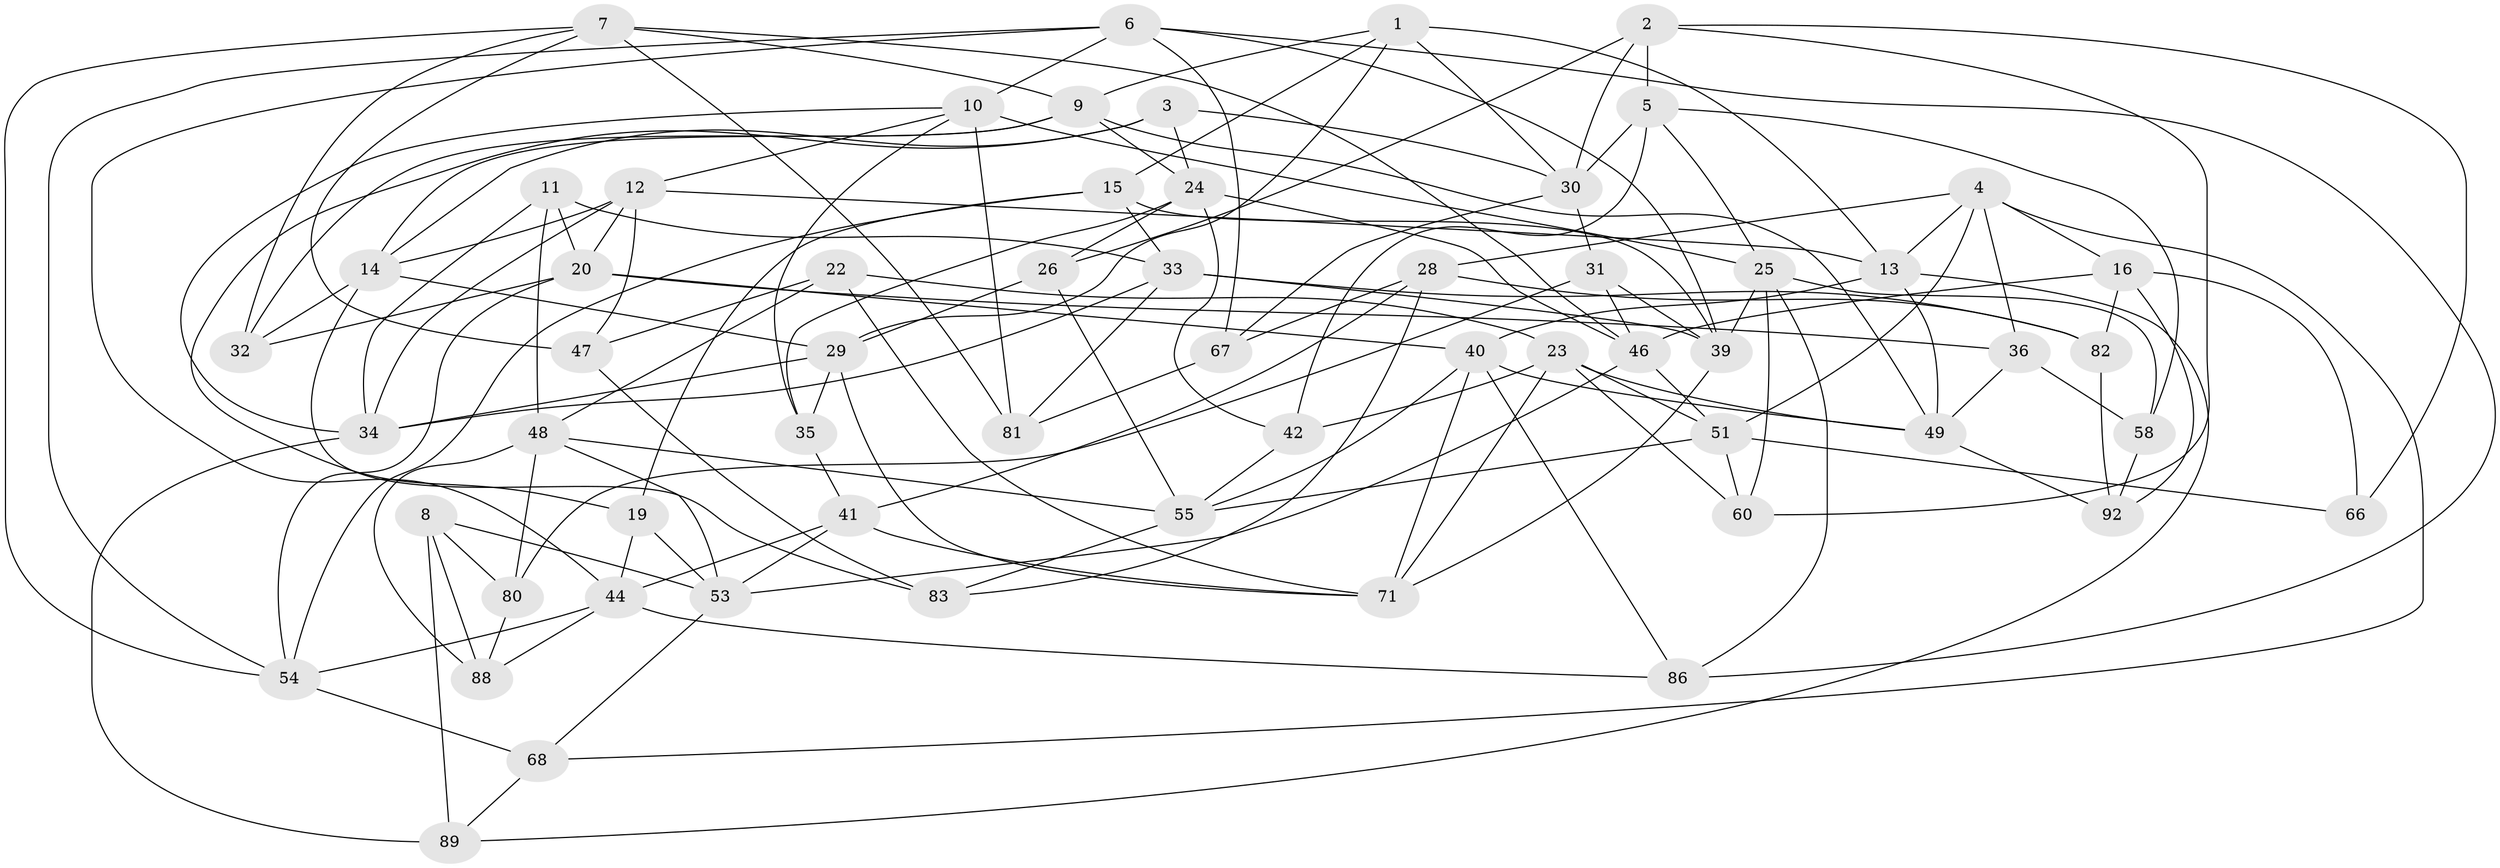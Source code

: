 // original degree distribution, {4: 1.0}
// Generated by graph-tools (version 1.1) at 2025/42/03/06/25 10:42:20]
// undirected, 59 vertices, 148 edges
graph export_dot {
graph [start="1"]
  node [color=gray90,style=filled];
  1 [super="+87"];
  2 [super="+21"];
  3;
  4 [super="+84"];
  5 [super="+45"];
  6 [super="+57"];
  7 [super="+73"];
  8;
  9 [super="+56"];
  10 [super="+65"];
  11;
  12 [super="+17"];
  13 [super="+43"];
  14 [super="+18"];
  15 [super="+76"];
  16 [super="+78"];
  19;
  20 [super="+77"];
  22;
  23 [super="+69"];
  24 [super="+52"];
  25 [super="+27"];
  26;
  28 [super="+50"];
  29 [super="+63"];
  30 [super="+75"];
  31;
  32;
  33 [super="+37"];
  34 [super="+38"];
  35;
  36;
  39 [super="+72"];
  40 [super="+91"];
  41 [super="+74"];
  42;
  44 [super="+61"];
  46 [super="+85"];
  47;
  48 [super="+62"];
  49 [super="+59"];
  51 [super="+93"];
  53 [super="+70"];
  54 [super="+64"];
  55 [super="+90"];
  58;
  60;
  66;
  67;
  68;
  71 [super="+79"];
  80;
  81;
  82;
  83;
  86;
  88;
  89;
  92;
  1 -- 29;
  1 -- 13;
  1 -- 15 [weight=2];
  1 -- 30;
  1 -- 9;
  2 -- 5 [weight=2];
  2 -- 30;
  2 -- 66;
  2 -- 26;
  2 -- 60;
  3 -- 30;
  3 -- 14;
  3 -- 19;
  3 -- 24;
  4 -- 13;
  4 -- 68;
  4 -- 28;
  4 -- 16;
  4 -- 36;
  4 -- 51;
  5 -- 58;
  5 -- 25;
  5 -- 42;
  5 -- 30;
  6 -- 10;
  6 -- 86;
  6 -- 39;
  6 -- 54;
  6 -- 67;
  6 -- 44;
  7 -- 32;
  7 -- 46;
  7 -- 81;
  7 -- 9;
  7 -- 47;
  7 -- 54;
  8 -- 88;
  8 -- 53;
  8 -- 89;
  8 -- 80;
  9 -- 49;
  9 -- 32;
  9 -- 14;
  9 -- 24;
  10 -- 25;
  10 -- 12;
  10 -- 81;
  10 -- 35;
  10 -- 34;
  11 -- 34;
  11 -- 33;
  11 -- 20;
  11 -- 48;
  12 -- 47;
  12 -- 20;
  12 -- 34;
  12 -- 14;
  12 -- 13;
  13 -- 89;
  13 -- 40;
  13 -- 49;
  14 -- 83;
  14 -- 29;
  14 -- 32;
  15 -- 19;
  15 -- 33;
  15 -- 39;
  15 -- 54;
  16 -- 66 [weight=2];
  16 -- 92;
  16 -- 46;
  16 -- 82;
  19 -- 53;
  19 -- 44;
  20 -- 36;
  20 -- 32;
  20 -- 40;
  20 -- 54;
  22 -- 47;
  22 -- 23;
  22 -- 71;
  22 -- 48;
  23 -- 42;
  23 -- 49;
  23 -- 60;
  23 -- 71;
  23 -- 51;
  24 -- 42;
  24 -- 35;
  24 -- 46;
  24 -- 26;
  25 -- 58;
  25 -- 39;
  25 -- 60;
  25 -- 86;
  26 -- 55;
  26 -- 29;
  28 -- 83;
  28 -- 82;
  28 -- 67;
  28 -- 41 [weight=2];
  29 -- 35;
  29 -- 71;
  29 -- 34;
  30 -- 67;
  30 -- 31;
  31 -- 46;
  31 -- 80;
  31 -- 39;
  33 -- 81;
  33 -- 39;
  33 -- 34;
  33 -- 82;
  34 -- 89;
  35 -- 41;
  36 -- 58;
  36 -- 49;
  39 -- 71;
  40 -- 49;
  40 -- 86;
  40 -- 71;
  40 -- 55;
  41 -- 53;
  41 -- 44;
  41 -- 71;
  42 -- 55;
  44 -- 86;
  44 -- 88;
  44 -- 54;
  46 -- 51;
  46 -- 53;
  47 -- 83;
  48 -- 53;
  48 -- 80;
  48 -- 55;
  48 -- 88;
  49 -- 92;
  51 -- 60;
  51 -- 55;
  51 -- 66;
  53 -- 68;
  54 -- 68;
  55 -- 83;
  58 -- 92;
  67 -- 81;
  68 -- 89;
  80 -- 88;
  82 -- 92;
}

